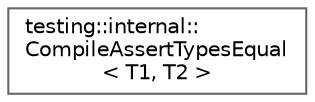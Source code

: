 digraph "Gráfico de jerarquía de clases"
{
 // LATEX_PDF_SIZE
  bgcolor="transparent";
  edge [fontname=Helvetica,fontsize=10,labelfontname=Helvetica,labelfontsize=10];
  node [fontname=Helvetica,fontsize=10,shape=box,height=0.2,width=0.4];
  rankdir="LR";
  Node0 [id="Node000000",label="testing::internal::\lCompileAssertTypesEqual\l\< T1, T2 \>",height=0.2,width=0.4,color="grey40", fillcolor="white", style="filled",URL="$structtesting_1_1internal_1_1_compile_assert_types_equal.html",tooltip=" "];
}

